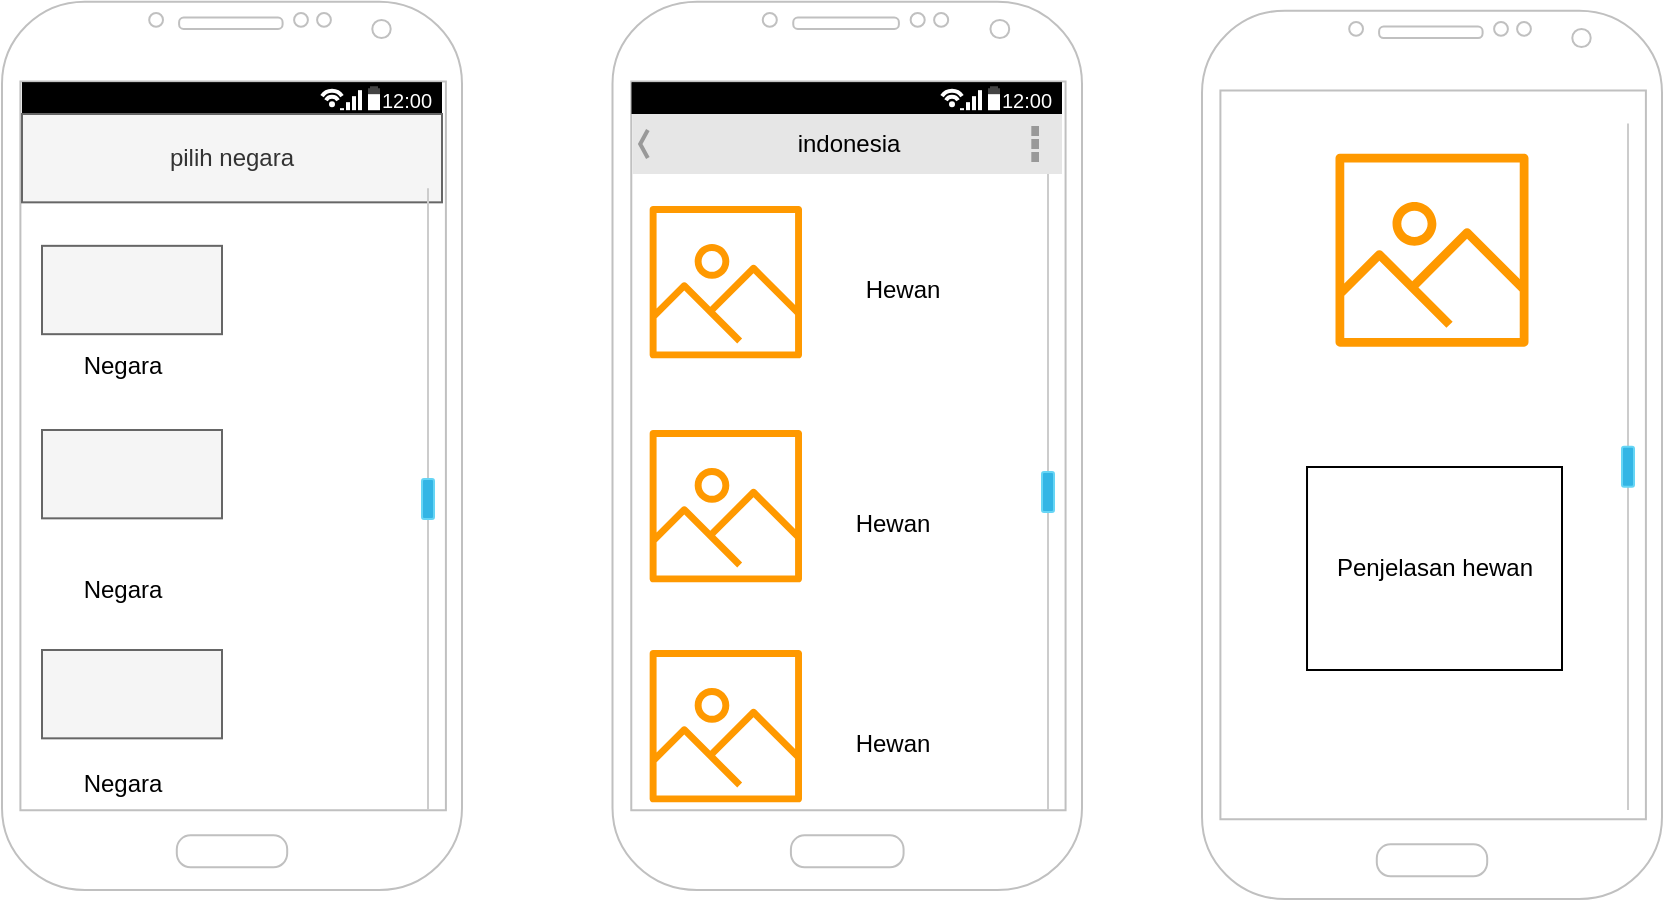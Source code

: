 <mxfile version="15.5.2" type="device"><diagram id="Wf9L1Y5aq2DZ3nksEzKG" name="Page-1"><mxGraphModel dx="782" dy="478" grid="1" gridSize="10" guides="1" tooltips="1" connect="1" arrows="1" fold="1" page="1" pageScale="1" pageWidth="1654" pageHeight="1169" math="0" shadow="0"><root><mxCell id="0"/><mxCell id="1" parent="0"/><mxCell id="CLExhnDgYBaJWZNfpChY-1" value="" style="verticalLabelPosition=bottom;verticalAlign=top;html=1;shadow=0;dashed=0;strokeWidth=1;shape=mxgraph.android.phone2;strokeColor=#c0c0c0;hachureGap=4;pointerEvents=0;" parent="1" vertex="1"><mxGeometry x="210" y="65.83" width="230" height="444.17" as="geometry"/></mxCell><mxCell id="CLExhnDgYBaJWZNfpChY-3" value="" style="strokeWidth=1;html=1;shadow=0;dashed=0;shape=mxgraph.android.statusBar;align=center;fillColor=#000000;strokeColor=#ffffff;fontColor=#ffffff;fontSize=10;sketch=0;hachureGap=4;pointerEvents=0;" parent="1" vertex="1"><mxGeometry x="220" y="106.17" width="210" height="15.83" as="geometry"/></mxCell><mxCell id="CLExhnDgYBaJWZNfpChY-4" value="pilih negara" style="whiteSpace=wrap;html=1;hachureGap=4;pointerEvents=0;fillColor=#f5f5f5;strokeColor=#666666;fontColor=#333333;" parent="1" vertex="1"><mxGeometry x="220" y="122" width="210" height="44.17" as="geometry"/></mxCell><mxCell id="CLExhnDgYBaJWZNfpChY-10" value="" style="verticalLabelPosition=bottom;verticalAlign=top;html=1;shadow=0;dashed=0;strokeWidth=1;shape=mxgraph.android.phone2;strokeColor=#c0c0c0;hachureGap=4;pointerEvents=0;" parent="1" vertex="1"><mxGeometry x="515.25" y="65.83" width="234.75" height="444.17" as="geometry"/></mxCell><mxCell id="CLExhnDgYBaJWZNfpChY-11" value="" style="strokeWidth=1;html=1;shadow=0;dashed=0;shape=mxgraph.android.statusBar;align=center;fillColor=#000000;strokeColor=#ffffff;fontColor=#ffffff;fontSize=10;sketch=0;hachureGap=4;pointerEvents=0;" parent="1" vertex="1"><mxGeometry x="524.85" y="106.17" width="215.15" height="15.83" as="geometry"/></mxCell><mxCell id="CLExhnDgYBaJWZNfpChY-96" value="indonesia" style="strokeWidth=1;html=1;shadow=0;dashed=0;shape=mxgraph.android.action_bar_landscape;fillColor=#E6E6E6;strokeColor=#c0c0c0;strokeWidth=2;hachureGap=4;pointerEvents=0;" parent="1" vertex="1"><mxGeometry x="525.25" y="122" width="214.75" height="30" as="geometry"/></mxCell><mxCell id="CLExhnDgYBaJWZNfpChY-122" value="" style="verticalLabelPosition=bottom;verticalAlign=top;html=1;shadow=0;dashed=0;strokeWidth=1;shape=mxgraph.android.quickscroll3;dy=0.5;fillColor=#33b5e5;strokeColor=#66D5F5;hachureGap=4;pointerEvents=0;" parent="1" vertex="1"><mxGeometry x="1020" y="126.75" width="6" height="343.25" as="geometry"/></mxCell><mxCell id="oOgwhfLzXE0YS-gkMHiR-8" value="" style="sketch=0;outlineConnect=0;fontColor=#232F3E;gradientColor=none;fillColor=#FF9900;strokeColor=none;dashed=0;verticalLabelPosition=bottom;verticalAlign=top;align=center;html=1;fontSize=12;fontStyle=0;aspect=fixed;pointerEvents=1;shape=mxgraph.aws4.container_registry_image;hachureGap=4;" parent="1" vertex="1"><mxGeometry x="876.75" y="141.83" width="96.5" height="96.5" as="geometry"/></mxCell><mxCell id="oOgwhfLzXE0YS-gkMHiR-30" value="" style="verticalLabelPosition=bottom;verticalAlign=top;html=1;shadow=0;dashed=0;strokeWidth=1;shape=mxgraph.android.quickscroll3;dy=0.5;fillColor=#33b5e5;strokeColor=#66D5F5;hachureGap=4;pointerEvents=0;" parent="1" vertex="1"><mxGeometry x="730" y="152" width="6" height="318" as="geometry"/></mxCell><mxCell id="oOgwhfLzXE0YS-gkMHiR-32" value="Penjelasan hewan" style="rounded=0;whiteSpace=wrap;html=1;" parent="1" vertex="1"><mxGeometry x="862.51" y="298.5" width="127.49" height="101.5" as="geometry"/></mxCell><mxCell id="TenmFTp9dLcBAOAc92V9-1" value="" style="whiteSpace=wrap;html=1;hachureGap=4;pointerEvents=0;fillColor=#f5f5f5;strokeColor=#666666;fontColor=#333333;" parent="1" vertex="1"><mxGeometry x="230" y="187.92" width="90" height="44.17" as="geometry"/></mxCell><mxCell id="TenmFTp9dLcBAOAc92V9-2" value="Negara" style="text;html=1;align=center;verticalAlign=middle;resizable=0;points=[];autosize=1;strokeColor=none;fillColor=none;" parent="1" vertex="1"><mxGeometry x="245" y="238.33" width="50" height="20" as="geometry"/></mxCell><mxCell id="TenmFTp9dLcBAOAc92V9-3" value="" style="whiteSpace=wrap;html=1;hachureGap=4;pointerEvents=0;fillColor=#f5f5f5;strokeColor=#666666;fontColor=#333333;" parent="1" vertex="1"><mxGeometry x="230" y="280.0" width="90" height="44.17" as="geometry"/></mxCell><mxCell id="TenmFTp9dLcBAOAc92V9-4" value="Negara" style="text;html=1;align=center;verticalAlign=middle;resizable=0;points=[];autosize=1;strokeColor=none;fillColor=none;" parent="1" vertex="1"><mxGeometry x="245" y="350" width="50" height="20" as="geometry"/></mxCell><mxCell id="TenmFTp9dLcBAOAc92V9-10" value="" style="verticalLabelPosition=bottom;verticalAlign=top;html=1;shadow=0;dashed=0;strokeWidth=1;shape=mxgraph.android.phone2;strokeColor=#c0c0c0;hachureGap=4;pointerEvents=0;" parent="1" vertex="1"><mxGeometry x="810" y="70.34" width="230" height="444.17" as="geometry"/></mxCell><mxCell id="TenmFTp9dLcBAOAc92V9-13" value="" style="sketch=0;outlineConnect=0;fontColor=#232F3E;gradientColor=none;fillColor=#FF9900;strokeColor=none;dashed=0;verticalLabelPosition=bottom;verticalAlign=top;align=center;html=1;fontSize=12;fontStyle=0;aspect=fixed;pointerEvents=1;shape=mxgraph.aws4.container_registry_image;hachureGap=4;" parent="1" vertex="1"><mxGeometry x="533.83" y="280" width="76.17" height="76.17" as="geometry"/></mxCell><mxCell id="TenmFTp9dLcBAOAc92V9-14" value="" style="sketch=0;outlineConnect=0;fontColor=#232F3E;gradientColor=none;fillColor=#FF9900;strokeColor=none;dashed=0;verticalLabelPosition=bottom;verticalAlign=top;align=center;html=1;fontSize=12;fontStyle=0;aspect=fixed;pointerEvents=1;shape=mxgraph.aws4.container_registry_image;hachureGap=4;" parent="1" vertex="1"><mxGeometry x="533.83" y="390" width="76.17" height="76.17" as="geometry"/></mxCell><mxCell id="TenmFTp9dLcBAOAc92V9-15" value="" style="sketch=0;outlineConnect=0;fontColor=#232F3E;gradientColor=none;fillColor=#FF9900;strokeColor=none;dashed=0;verticalLabelPosition=bottom;verticalAlign=top;align=center;html=1;fontSize=12;fontStyle=0;aspect=fixed;pointerEvents=1;shape=mxgraph.aws4.container_registry_image;hachureGap=4;" parent="1" vertex="1"><mxGeometry x="533.83" y="168" width="76.17" height="76.17" as="geometry"/></mxCell><mxCell id="TenmFTp9dLcBAOAc92V9-16" value="Hewan" style="text;html=1;align=center;verticalAlign=middle;resizable=0;points=[];autosize=1;strokeColor=none;fillColor=none;" parent="1" vertex="1"><mxGeometry x="635" y="200" width="50" height="20" as="geometry"/></mxCell><mxCell id="TenmFTp9dLcBAOAc92V9-17" value="Hewan" style="text;html=1;align=center;verticalAlign=middle;resizable=0;points=[];autosize=1;strokeColor=none;fillColor=none;" parent="1" vertex="1"><mxGeometry x="630" y="317.33" width="50" height="20" as="geometry"/></mxCell><mxCell id="TenmFTp9dLcBAOAc92V9-18" value="Hewan" style="text;html=1;align=center;verticalAlign=middle;resizable=0;points=[];autosize=1;strokeColor=none;fillColor=none;" parent="1" vertex="1"><mxGeometry x="630" y="426.75" width="50" height="20" as="geometry"/></mxCell><mxCell id="TenmFTp9dLcBAOAc92V9-19" value="" style="whiteSpace=wrap;html=1;hachureGap=4;pointerEvents=0;fillColor=#f5f5f5;strokeColor=#666666;fontColor=#333333;" parent="1" vertex="1"><mxGeometry x="230" y="390" width="90" height="44.17" as="geometry"/></mxCell><mxCell id="TenmFTp9dLcBAOAc92V9-20" value="Negara" style="text;html=1;align=center;verticalAlign=middle;resizable=0;points=[];autosize=1;strokeColor=none;fillColor=none;" parent="1" vertex="1"><mxGeometry x="245" y="446.75" width="50" height="20" as="geometry"/></mxCell><mxCell id="TenmFTp9dLcBAOAc92V9-21" value="" style="verticalLabelPosition=bottom;verticalAlign=top;html=1;shadow=0;dashed=0;strokeWidth=1;shape=mxgraph.android.quickscroll3;dy=0.5;fillColor=#33b5e5;strokeColor=#66D5F5;hachureGap=4;pointerEvents=0;" parent="1" vertex="1"><mxGeometry x="420" y="159.08" width="6" height="310.92" as="geometry"/></mxCell></root></mxGraphModel></diagram></mxfile>